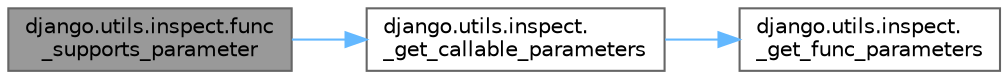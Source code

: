 digraph "django.utils.inspect.func_supports_parameter"
{
 // LATEX_PDF_SIZE
  bgcolor="transparent";
  edge [fontname=Helvetica,fontsize=10,labelfontname=Helvetica,labelfontsize=10];
  node [fontname=Helvetica,fontsize=10,shape=box,height=0.2,width=0.4];
  rankdir="LR";
  Node1 [id="Node000001",label="django.utils.inspect.func\l_supports_parameter",height=0.2,width=0.4,color="gray40", fillcolor="grey60", style="filled", fontcolor="black",tooltip=" "];
  Node1 -> Node2 [id="edge1_Node000001_Node000002",color="steelblue1",style="solid",tooltip=" "];
  Node2 [id="Node000002",label="django.utils.inspect.\l_get_callable_parameters",height=0.2,width=0.4,color="grey40", fillcolor="white", style="filled",URL="$namespacedjango_1_1utils_1_1inspect.html#a062ea2d7561c341c27556400f9341ad0",tooltip=" "];
  Node2 -> Node3 [id="edge2_Node000002_Node000003",color="steelblue1",style="solid",tooltip=" "];
  Node3 [id="Node000003",label="django.utils.inspect.\l_get_func_parameters",height=0.2,width=0.4,color="grey40", fillcolor="white", style="filled",URL="$namespacedjango_1_1utils_1_1inspect.html#a02a401e61fdcdd2888100a5d6d9117dd",tooltip=" "];
}
